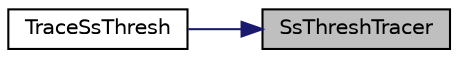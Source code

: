 digraph "SsThreshTracer"
{
 // LATEX_PDF_SIZE
  edge [fontname="Helvetica",fontsize="10",labelfontname="Helvetica",labelfontsize="10"];
  node [fontname="Helvetica",fontsize="10",shape=record];
  rankdir="RL";
  Node1 [label="SsThreshTracer",height=0.2,width=0.4,color="black", fillcolor="grey75", style="filled", fontcolor="black",tooltip=" "];
  Node1 -> Node2 [dir="back",color="midnightblue",fontsize="10",style="solid",fontname="Helvetica"];
  Node2 [label="TraceSsThresh",height=0.2,width=0.4,color="black", fillcolor="white", style="filled",URL="$tcp-variants-comparison_8cc.html#a389074868f8e0f36b76ddc7e7599d2af",tooltip=" "];
}
